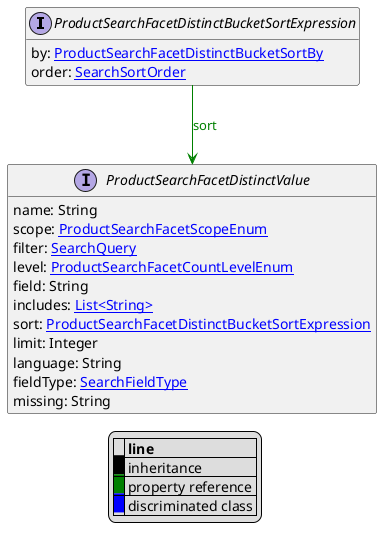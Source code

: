 @startuml

hide empty fields
hide empty methods
legend
|= |= line |
|<back:black>   </back>| inheritance |
|<back:green>   </back>| property reference |
|<back:blue>   </back>| discriminated class |
endlegend
interface ProductSearchFacetDistinctBucketSortExpression [[ProductSearchFacetDistinctBucketSortExpression.svg]]  {
    by: [[ProductSearchFacetDistinctBucketSortBy.svg ProductSearchFacetDistinctBucketSortBy]]
    order: [[SearchSortOrder.svg SearchSortOrder]]
}



interface ProductSearchFacetDistinctValue [[ProductSearchFacetDistinctValue.svg]]  {
    name: String
    scope: [[ProductSearchFacetScopeEnum.svg ProductSearchFacetScopeEnum]]
    filter: [[SearchQuery.svg SearchQuery]]
    level: [[ProductSearchFacetCountLevelEnum.svg ProductSearchFacetCountLevelEnum]]
    field: String
    includes: [[String.svg List<String>]]
    sort: [[ProductSearchFacetDistinctBucketSortExpression.svg ProductSearchFacetDistinctBucketSortExpression]]
    limit: Integer
    language: String
    fieldType: [[SearchFieldType.svg SearchFieldType]]
    missing: String
}

ProductSearchFacetDistinctBucketSortExpression --> ProductSearchFacetDistinctValue #green;text:green : "sort"
@enduml
